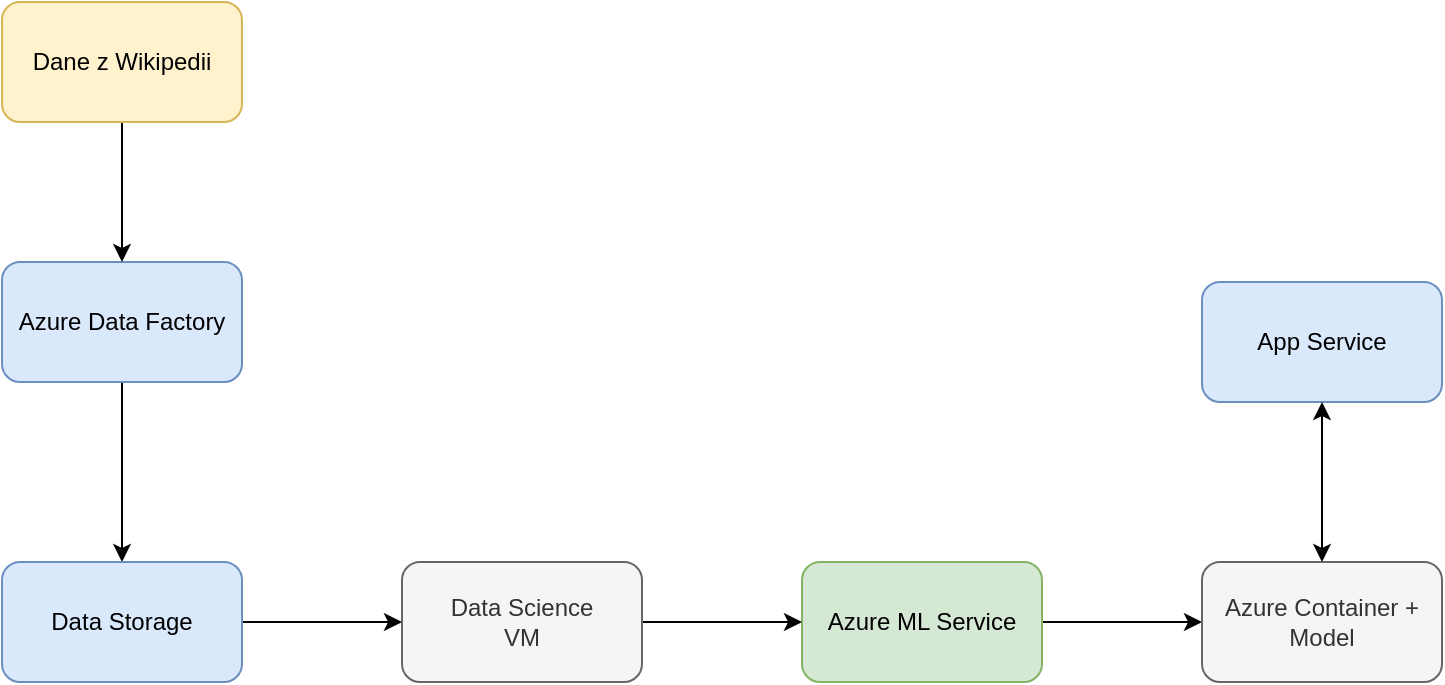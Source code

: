 <mxfile version="13.10.1" type="device"><diagram id="345FVju-IUrFN6-XC1cC" name="Page-1"><mxGraphModel dx="1422" dy="762" grid="1" gridSize="10" guides="1" tooltips="1" connect="1" arrows="1" fold="1" page="1" pageScale="1" pageWidth="827" pageHeight="1169" math="0" shadow="0"><root><mxCell id="0"/><mxCell id="1" parent="0"/><mxCell id="KP9ueA5AMQDJiatf6sFm-1" value="App Service" style="rounded=1;whiteSpace=wrap;html=1;fillColor=#dae8fc;strokeColor=#6c8ebf;" vertex="1" parent="1"><mxGeometry x="670" y="240" width="120" height="60" as="geometry"/></mxCell><mxCell id="KP9ueA5AMQDJiatf6sFm-9" value="" style="edgeStyle=orthogonalEdgeStyle;rounded=0;orthogonalLoop=1;jettySize=auto;html=1;" edge="1" parent="1" source="KP9ueA5AMQDJiatf6sFm-2" target="KP9ueA5AMQDJiatf6sFm-8"><mxGeometry relative="1" as="geometry"/></mxCell><mxCell id="KP9ueA5AMQDJiatf6sFm-2" value="Azure ML Service" style="rounded=1;whiteSpace=wrap;html=1;fillColor=#d5e8d4;strokeColor=#82b366;" vertex="1" parent="1"><mxGeometry x="470" y="380" width="120" height="60" as="geometry"/></mxCell><mxCell id="KP9ueA5AMQDJiatf6sFm-13" value="" style="edgeStyle=orthogonalEdgeStyle;rounded=0;orthogonalLoop=1;jettySize=auto;html=1;" edge="1" parent="1" source="KP9ueA5AMQDJiatf6sFm-3" target="KP9ueA5AMQDJiatf6sFm-12"><mxGeometry relative="1" as="geometry"/></mxCell><mxCell id="KP9ueA5AMQDJiatf6sFm-3" value="Azure Data Factory" style="rounded=1;whiteSpace=wrap;html=1;fillColor=#dae8fc;strokeColor=#6c8ebf;" vertex="1" parent="1"><mxGeometry x="70" y="230" width="120" height="60" as="geometry"/></mxCell><mxCell id="KP9ueA5AMQDJiatf6sFm-7" style="edgeStyle=orthogonalEdgeStyle;rounded=0;orthogonalLoop=1;jettySize=auto;html=1;entryX=0;entryY=0.5;entryDx=0;entryDy=0;" edge="1" parent="1" source="KP9ueA5AMQDJiatf6sFm-5" target="KP9ueA5AMQDJiatf6sFm-2"><mxGeometry relative="1" as="geometry"/></mxCell><mxCell id="KP9ueA5AMQDJiatf6sFm-5" value="Data Science&lt;br&gt;VM" style="whiteSpace=wrap;html=1;rounded=1;fillColor=#f5f5f5;strokeColor=#666666;fontColor=#333333;" vertex="1" parent="1"><mxGeometry x="270" y="380" width="120" height="60" as="geometry"/></mxCell><mxCell id="KP9ueA5AMQDJiatf6sFm-8" value="Azure Container + Model" style="whiteSpace=wrap;html=1;rounded=1;fillColor=#f5f5f5;strokeColor=#666666;fontColor=#333333;" vertex="1" parent="1"><mxGeometry x="670" y="380" width="120" height="60" as="geometry"/></mxCell><mxCell id="KP9ueA5AMQDJiatf6sFm-11" value="" style="edgeStyle=orthogonalEdgeStyle;rounded=0;orthogonalLoop=1;jettySize=auto;html=1;" edge="1" parent="1" source="KP9ueA5AMQDJiatf6sFm-10" target="KP9ueA5AMQDJiatf6sFm-3"><mxGeometry relative="1" as="geometry"/></mxCell><mxCell id="KP9ueA5AMQDJiatf6sFm-10" value="Dane z Wikipedii" style="rounded=1;whiteSpace=wrap;html=1;fillColor=#fff2cc;strokeColor=#d6b656;" vertex="1" parent="1"><mxGeometry x="70" y="100" width="120" height="60" as="geometry"/></mxCell><mxCell id="KP9ueA5AMQDJiatf6sFm-14" value="" style="edgeStyle=orthogonalEdgeStyle;rounded=0;orthogonalLoop=1;jettySize=auto;html=1;" edge="1" parent="1" source="KP9ueA5AMQDJiatf6sFm-12" target="KP9ueA5AMQDJiatf6sFm-5"><mxGeometry relative="1" as="geometry"/></mxCell><mxCell id="KP9ueA5AMQDJiatf6sFm-12" value="Data Storage" style="whiteSpace=wrap;html=1;rounded=1;fillColor=#dae8fc;strokeColor=#6c8ebf;" vertex="1" parent="1"><mxGeometry x="70" y="380" width="120" height="60" as="geometry"/></mxCell><mxCell id="KP9ueA5AMQDJiatf6sFm-15" value="" style="endArrow=classic;startArrow=classic;html=1;entryX=0.5;entryY=1;entryDx=0;entryDy=0;exitX=0.5;exitY=0;exitDx=0;exitDy=0;" edge="1" parent="1" source="KP9ueA5AMQDJiatf6sFm-8" target="KP9ueA5AMQDJiatf6sFm-1"><mxGeometry width="50" height="50" relative="1" as="geometry"><mxPoint x="620" y="370" as="sourcePoint"/><mxPoint x="670" y="320" as="targetPoint"/></mxGeometry></mxCell></root></mxGraphModel></diagram></mxfile>